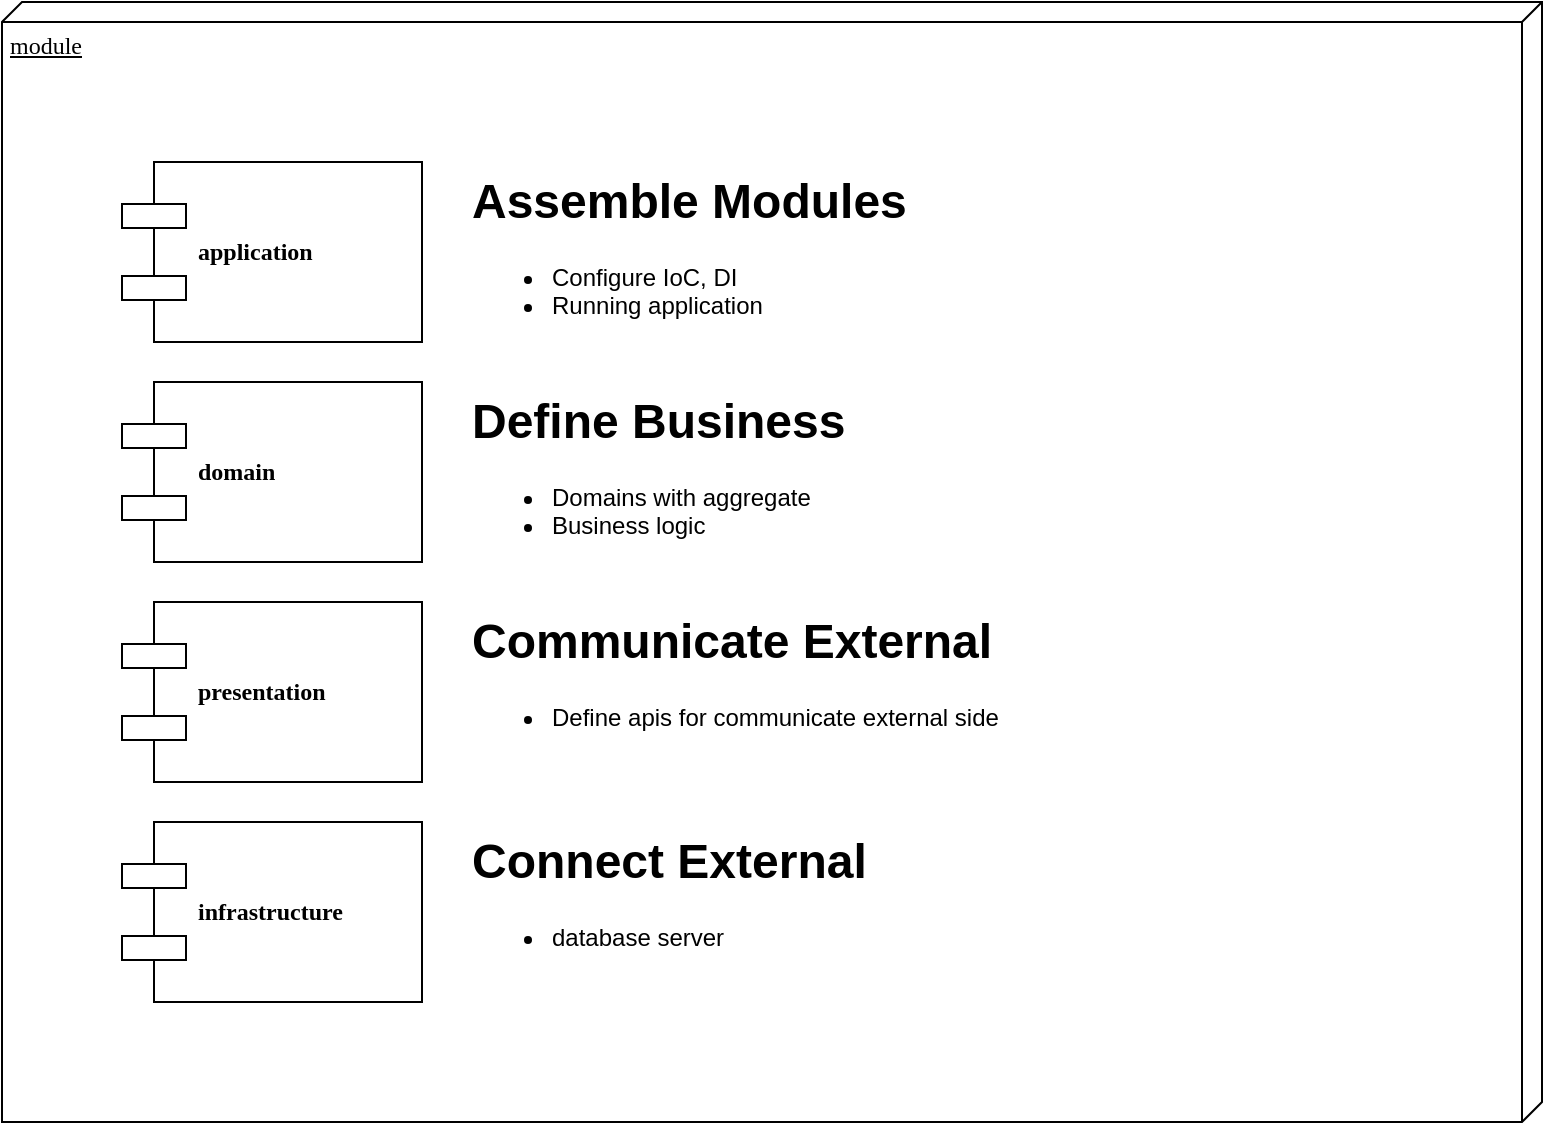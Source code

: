 <mxfile version="21.3.6" type="github">
  <diagram name="module" id="k0sGL_XcMHQXfFoxzXIn">
    <mxGraphModel dx="1122" dy="733" grid="0" gridSize="10" guides="1" tooltips="1" connect="1" arrows="1" fold="1" page="1" pageScale="1" pageWidth="1100" pageHeight="850" background="none" math="0" shadow="0">
      <root>
        <mxCell id="R0QUsbhFwETC7hPm6EKl-0" />
        <mxCell id="R0QUsbhFwETC7hPm6EKl-1" parent="R0QUsbhFwETC7hPm6EKl-0" />
        <mxCell id="R0QUsbhFwETC7hPm6EKl-2" value="module" style="verticalAlign=top;align=left;spacingTop=8;spacingLeft=2;spacingRight=12;shape=cube;size=10;direction=south;fontStyle=4;html=1;rounded=0;shadow=0;comic=0;labelBackgroundColor=none;strokeWidth=1;fontFamily=Verdana;fontSize=12" parent="R0QUsbhFwETC7hPm6EKl-1" vertex="1">
          <mxGeometry x="120" y="70" width="770" height="560" as="geometry" />
        </mxCell>
        <mxCell id="R0QUsbhFwETC7hPm6EKl-6" value="&lt;b&gt;application&lt;/b&gt;" style="shape=component;align=left;spacingLeft=36;rounded=0;shadow=0;comic=0;labelBackgroundColor=none;strokeWidth=1;fontFamily=Verdana;fontSize=12;html=1;" parent="R0QUsbhFwETC7hPm6EKl-1" vertex="1">
          <mxGeometry x="180" y="150" width="150" height="90" as="geometry" />
        </mxCell>
        <mxCell id="D6_40mLUFsc-lUqbzJtx-4" value="&lt;h1&gt;Assemble Modules&lt;/h1&gt;&lt;p&gt;&lt;/p&gt;&lt;ul&gt;&lt;li&gt;Configure IoC, DI&lt;/li&gt;&lt;li&gt;Running application&lt;/li&gt;&lt;/ul&gt;&lt;p&gt;&lt;/p&gt;" style="text;html=1;strokeColor=none;fillColor=none;spacing=5;spacingTop=-20;whiteSpace=wrap;overflow=hidden;rounded=0;" parent="R0QUsbhFwETC7hPm6EKl-1" vertex="1">
          <mxGeometry x="350" y="150" width="420" height="90" as="geometry" />
        </mxCell>
        <mxCell id="D6_40mLUFsc-lUqbzJtx-5" value="&lt;b&gt;domain&lt;/b&gt;" style="shape=component;align=left;spacingLeft=36;rounded=0;shadow=0;comic=0;labelBackgroundColor=none;strokeWidth=1;fontFamily=Verdana;fontSize=12;html=1;" parent="R0QUsbhFwETC7hPm6EKl-1" vertex="1">
          <mxGeometry x="180" y="260" width="150" height="90" as="geometry" />
        </mxCell>
        <mxCell id="D6_40mLUFsc-lUqbzJtx-6" value="&lt;h1&gt;Define Business&lt;/h1&gt;&lt;p&gt;&lt;/p&gt;&lt;ul&gt;&lt;li&gt;Domains with aggregate&lt;/li&gt;&lt;li&gt;Business logic&lt;/li&gt;&lt;/ul&gt;&lt;p&gt;&lt;/p&gt;" style="text;html=1;strokeColor=none;fillColor=none;spacing=5;spacingTop=-20;whiteSpace=wrap;overflow=hidden;rounded=0;" parent="R0QUsbhFwETC7hPm6EKl-1" vertex="1">
          <mxGeometry x="350" y="260" width="420" height="90" as="geometry" />
        </mxCell>
        <mxCell id="D6_40mLUFsc-lUqbzJtx-7" value="&lt;b&gt;presentation&lt;/b&gt;" style="shape=component;align=left;spacingLeft=36;rounded=0;shadow=0;comic=0;labelBackgroundColor=none;strokeWidth=1;fontFamily=Verdana;fontSize=12;html=1;" parent="R0QUsbhFwETC7hPm6EKl-1" vertex="1">
          <mxGeometry x="180" y="370" width="150" height="90" as="geometry" />
        </mxCell>
        <mxCell id="D6_40mLUFsc-lUqbzJtx-8" value="&lt;h1&gt;Communicate External&lt;/h1&gt;&lt;p&gt;&lt;/p&gt;&lt;ul&gt;&lt;li&gt;Define apis for communicate external side&lt;/li&gt;&lt;/ul&gt;&lt;p&gt;&lt;/p&gt;" style="text;html=1;strokeColor=none;fillColor=none;spacing=5;spacingTop=-20;whiteSpace=wrap;overflow=hidden;rounded=0;" parent="R0QUsbhFwETC7hPm6EKl-1" vertex="1">
          <mxGeometry x="350" y="370" width="420" height="90" as="geometry" />
        </mxCell>
        <mxCell id="D6_40mLUFsc-lUqbzJtx-9" value="&lt;b&gt;infrastructure&lt;/b&gt;" style="shape=component;align=left;spacingLeft=36;rounded=0;shadow=0;comic=0;labelBackgroundColor=none;strokeWidth=1;fontFamily=Verdana;fontSize=12;html=1;" parent="R0QUsbhFwETC7hPm6EKl-1" vertex="1">
          <mxGeometry x="180" y="480" width="150" height="90" as="geometry" />
        </mxCell>
        <mxCell id="D6_40mLUFsc-lUqbzJtx-10" value="&lt;h1&gt;Connect External&lt;/h1&gt;&lt;p&gt;&lt;/p&gt;&lt;ul&gt;&lt;li&gt;database server&lt;/li&gt;&lt;/ul&gt;&lt;p&gt;&lt;/p&gt;" style="text;html=1;strokeColor=none;fillColor=none;spacing=5;spacingTop=-20;whiteSpace=wrap;overflow=hidden;rounded=0;" parent="R0QUsbhFwETC7hPm6EKl-1" vertex="1">
          <mxGeometry x="350" y="480" width="420" height="90" as="geometry" />
        </mxCell>
      </root>
    </mxGraphModel>
  </diagram>
</mxfile>
